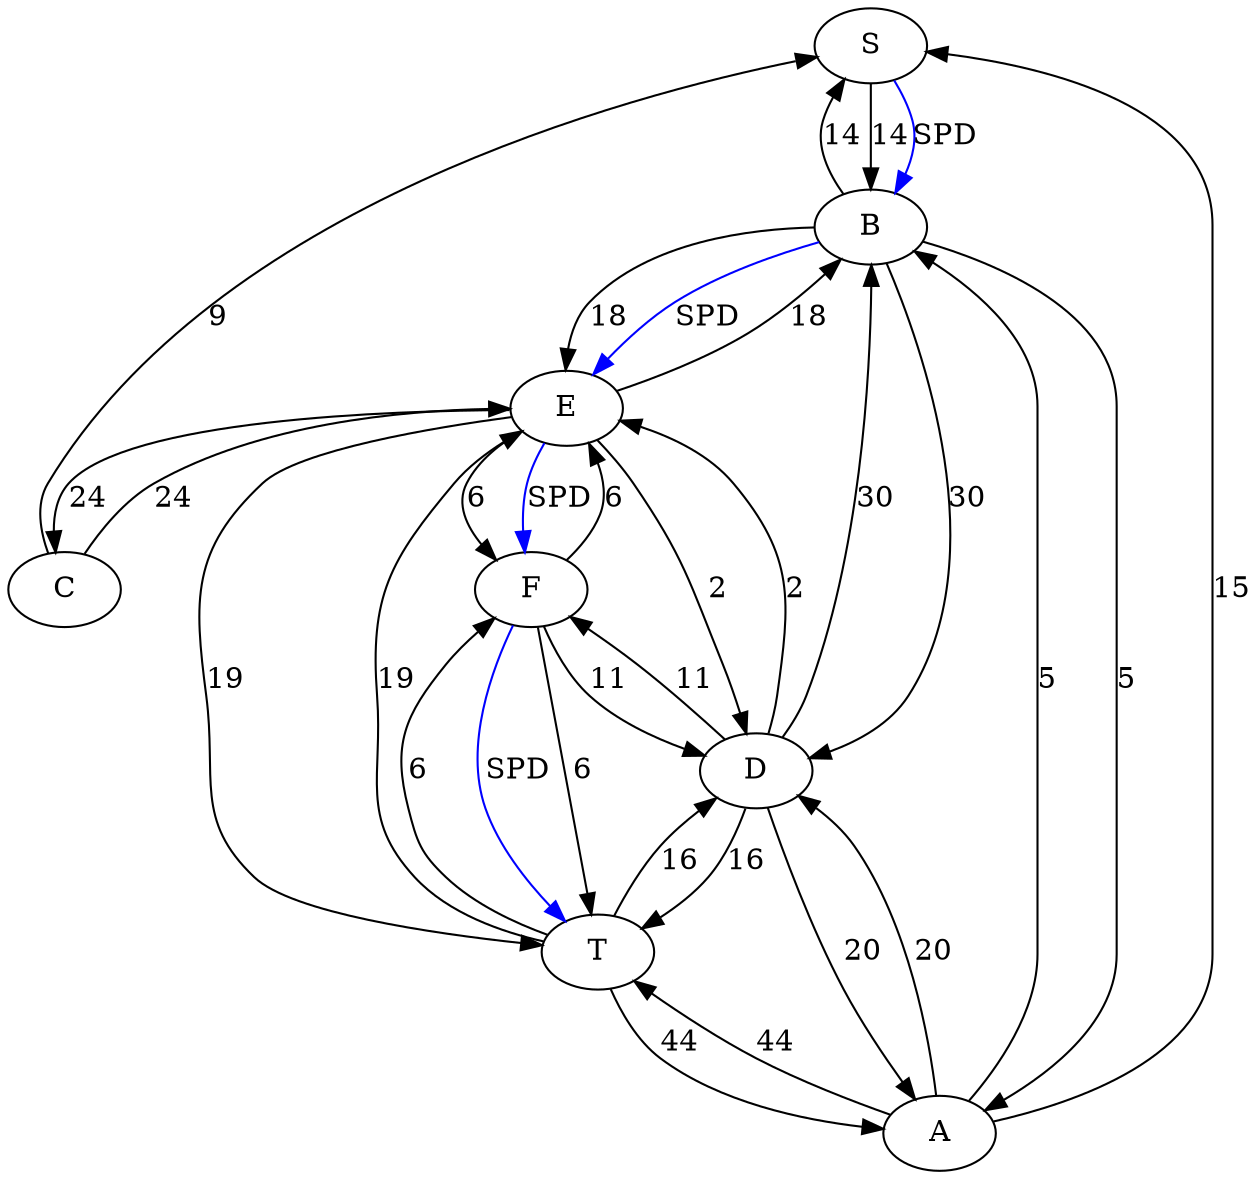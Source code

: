 digraph testgraph004spddot {
	S -> B [label=14]
	A -> S [label=15]
	A -> B [label=5]
	A -> D [label=20]
	A -> T [label=44]
	B -> S [label=14]
	B -> A [label=5]
	B -> D [label=30]
	B -> E [label=18]
	C -> S [label=9]
	C -> E [label=24]
	D -> A [label=20]
	D -> B [label=30]
	D -> E [label=2]
	D -> F [label=11]
	D -> T [label=16]
	E -> B [label=18]
	E -> C [label=24]
	E -> D [label=2]
	E -> F [label=6]
	E -> T [label=19]
	F -> D [label=11]
	F -> E [label=6]
	F -> T [label=6]
	T -> A [label=44]
	T -> D [label=16]
	T -> F [label=6]
	T -> E [label=19]
	S -> B -> E -> F -> T [label=SPD, color=blue]
}